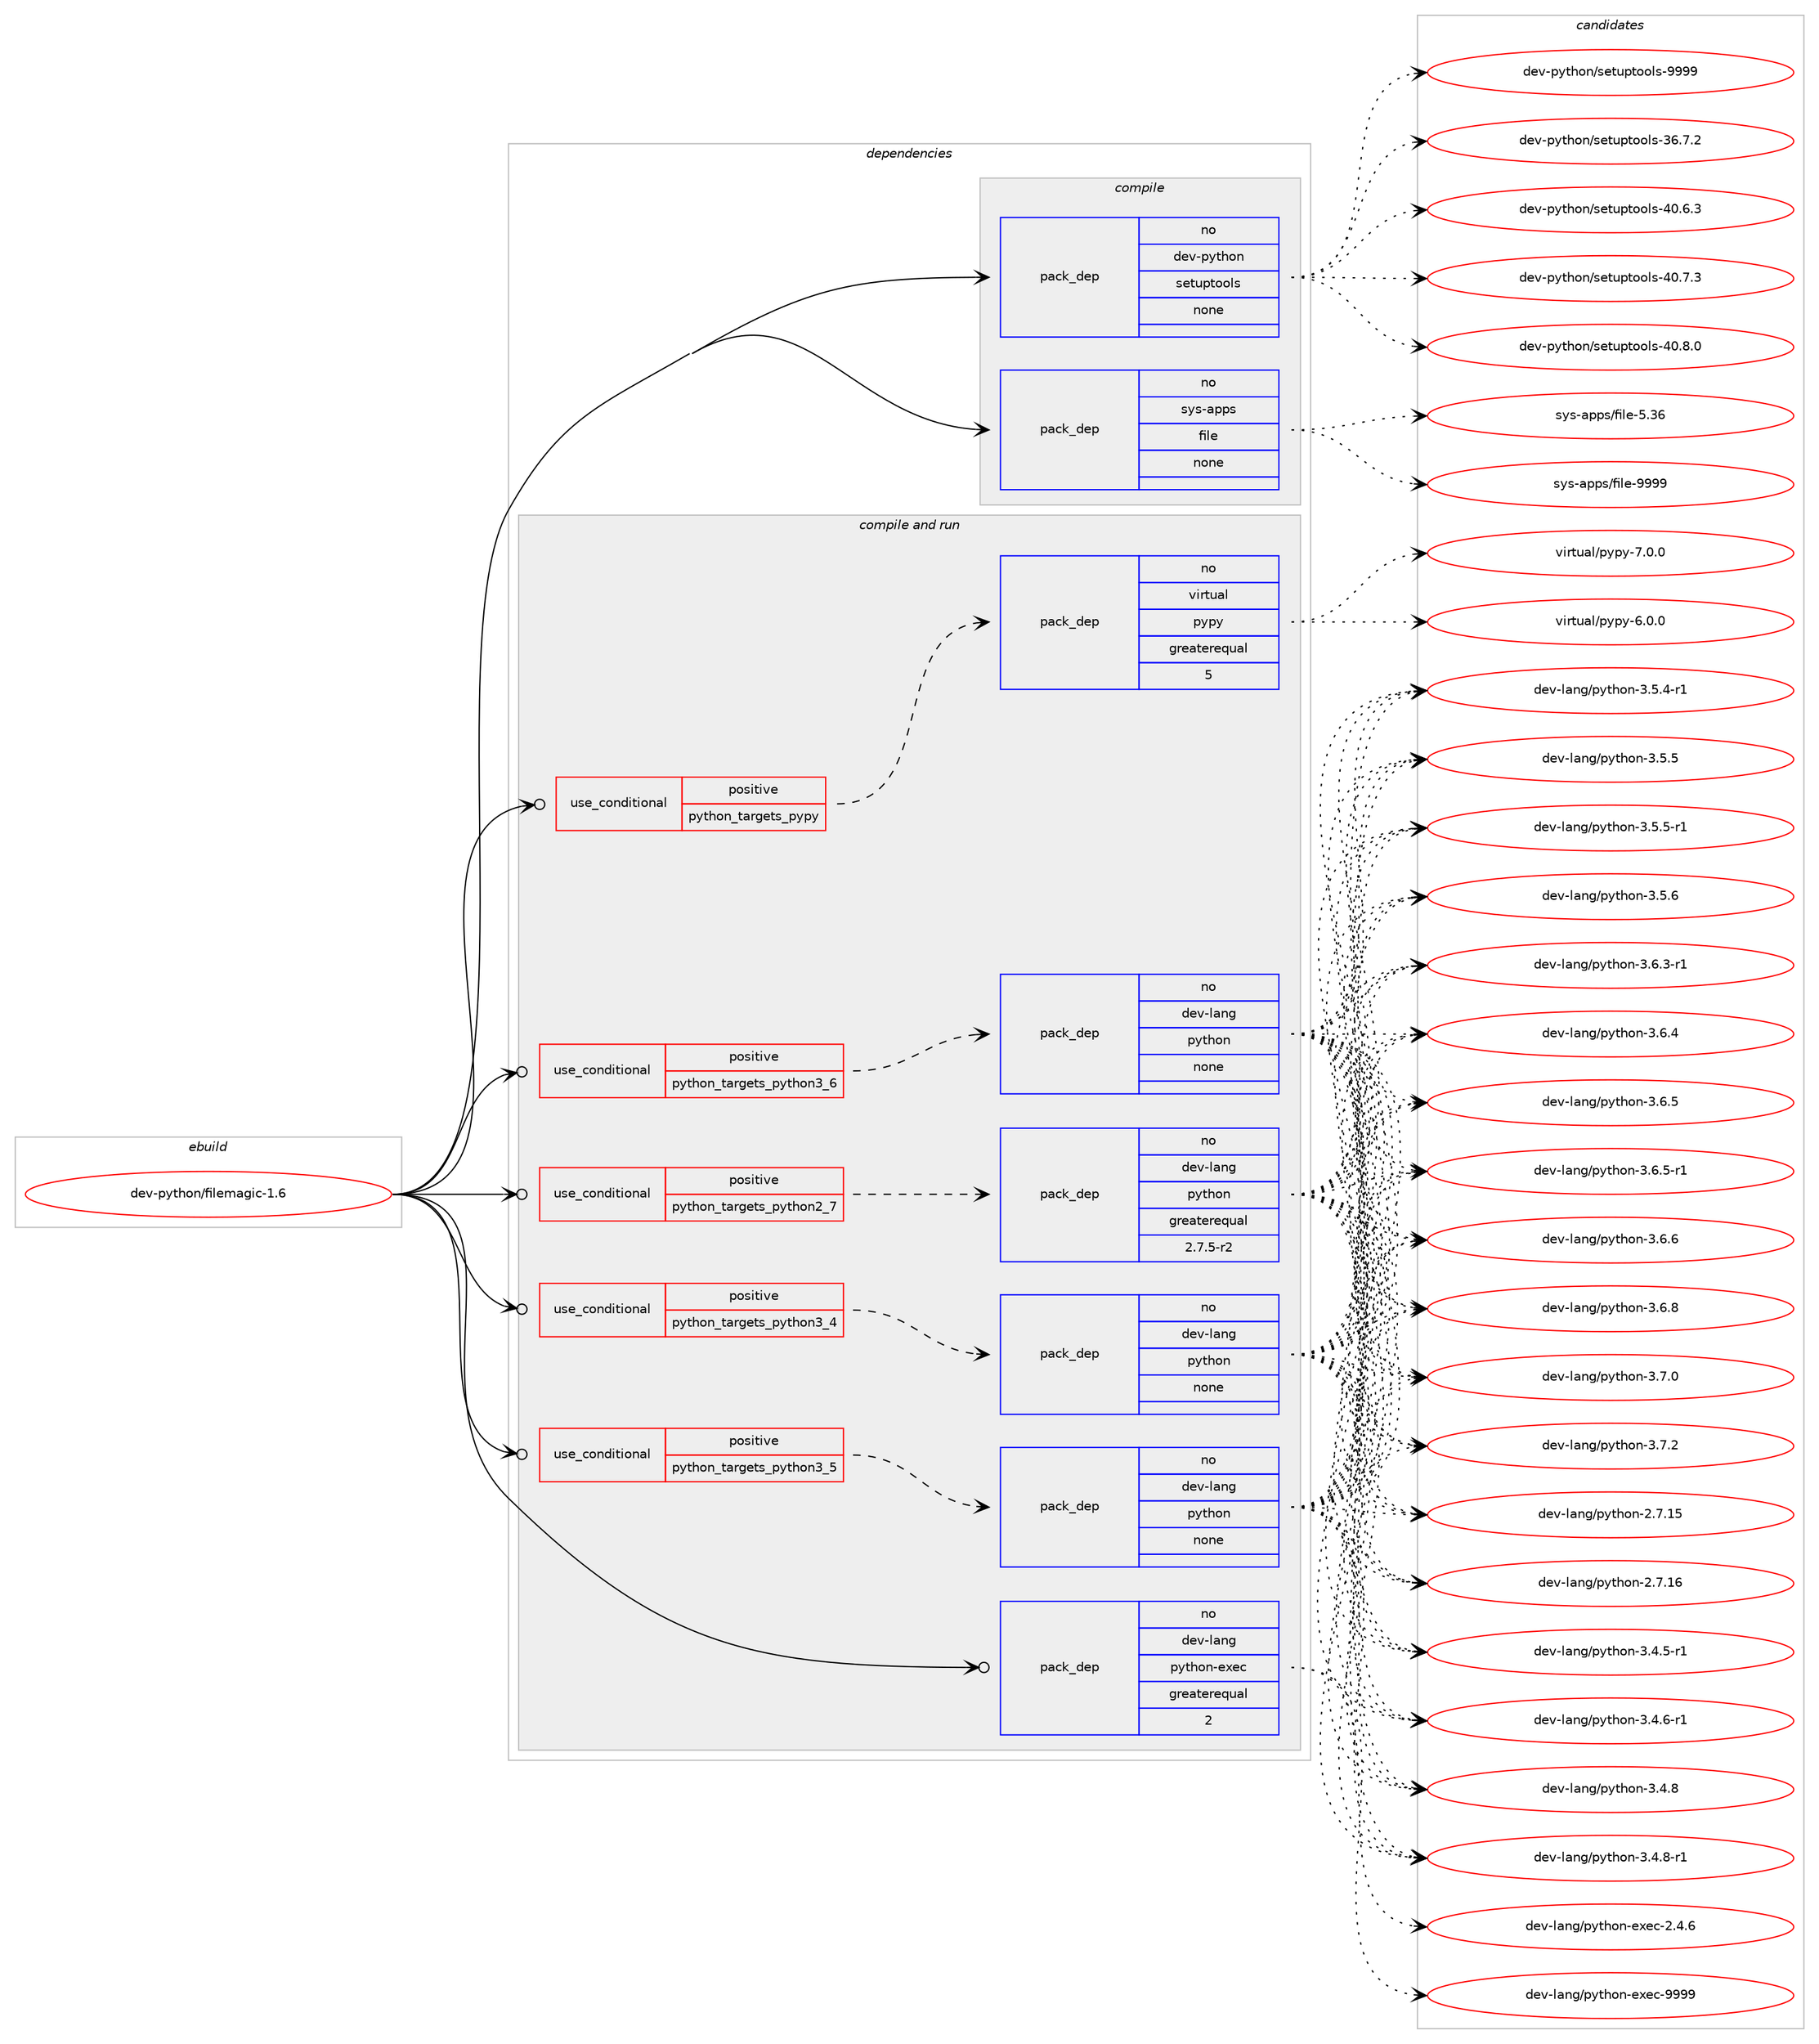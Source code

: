 digraph prolog {

# *************
# Graph options
# *************

newrank=true;
concentrate=true;
compound=true;
graph [rankdir=LR,fontname=Helvetica,fontsize=10,ranksep=1.5];#, ranksep=2.5, nodesep=0.2];
edge  [arrowhead=vee];
node  [fontname=Helvetica,fontsize=10];

# **********
# The ebuild
# **********

subgraph cluster_leftcol {
color=gray;
rank=same;
label=<<i>ebuild</i>>;
id [label="dev-python/filemagic-1.6", color=red, width=4, href="../dev-python/filemagic-1.6.svg"];
}

# ****************
# The dependencies
# ****************

subgraph cluster_midcol {
color=gray;
label=<<i>dependencies</i>>;
subgraph cluster_compile {
fillcolor="#eeeeee";
style=filled;
label=<<i>compile</i>>;
subgraph pack1011360 {
dependency1408789 [label=<<TABLE BORDER="0" CELLBORDER="1" CELLSPACING="0" CELLPADDING="4" WIDTH="220"><TR><TD ROWSPAN="6" CELLPADDING="30">pack_dep</TD></TR><TR><TD WIDTH="110">no</TD></TR><TR><TD>dev-python</TD></TR><TR><TD>setuptools</TD></TR><TR><TD>none</TD></TR><TR><TD></TD></TR></TABLE>>, shape=none, color=blue];
}
id:e -> dependency1408789:w [weight=20,style="solid",arrowhead="vee"];
subgraph pack1011361 {
dependency1408790 [label=<<TABLE BORDER="0" CELLBORDER="1" CELLSPACING="0" CELLPADDING="4" WIDTH="220"><TR><TD ROWSPAN="6" CELLPADDING="30">pack_dep</TD></TR><TR><TD WIDTH="110">no</TD></TR><TR><TD>sys-apps</TD></TR><TR><TD>file</TD></TR><TR><TD>none</TD></TR><TR><TD></TD></TR></TABLE>>, shape=none, color=blue];
}
id:e -> dependency1408790:w [weight=20,style="solid",arrowhead="vee"];
}
subgraph cluster_compileandrun {
fillcolor="#eeeeee";
style=filled;
label=<<i>compile and run</i>>;
subgraph cond374170 {
dependency1408791 [label=<<TABLE BORDER="0" CELLBORDER="1" CELLSPACING="0" CELLPADDING="4"><TR><TD ROWSPAN="3" CELLPADDING="10">use_conditional</TD></TR><TR><TD>positive</TD></TR><TR><TD>python_targets_pypy</TD></TR></TABLE>>, shape=none, color=red];
subgraph pack1011362 {
dependency1408792 [label=<<TABLE BORDER="0" CELLBORDER="1" CELLSPACING="0" CELLPADDING="4" WIDTH="220"><TR><TD ROWSPAN="6" CELLPADDING="30">pack_dep</TD></TR><TR><TD WIDTH="110">no</TD></TR><TR><TD>virtual</TD></TR><TR><TD>pypy</TD></TR><TR><TD>greaterequal</TD></TR><TR><TD>5</TD></TR></TABLE>>, shape=none, color=blue];
}
dependency1408791:e -> dependency1408792:w [weight=20,style="dashed",arrowhead="vee"];
}
id:e -> dependency1408791:w [weight=20,style="solid",arrowhead="odotvee"];
subgraph cond374171 {
dependency1408793 [label=<<TABLE BORDER="0" CELLBORDER="1" CELLSPACING="0" CELLPADDING="4"><TR><TD ROWSPAN="3" CELLPADDING="10">use_conditional</TD></TR><TR><TD>positive</TD></TR><TR><TD>python_targets_python2_7</TD></TR></TABLE>>, shape=none, color=red];
subgraph pack1011363 {
dependency1408794 [label=<<TABLE BORDER="0" CELLBORDER="1" CELLSPACING="0" CELLPADDING="4" WIDTH="220"><TR><TD ROWSPAN="6" CELLPADDING="30">pack_dep</TD></TR><TR><TD WIDTH="110">no</TD></TR><TR><TD>dev-lang</TD></TR><TR><TD>python</TD></TR><TR><TD>greaterequal</TD></TR><TR><TD>2.7.5-r2</TD></TR></TABLE>>, shape=none, color=blue];
}
dependency1408793:e -> dependency1408794:w [weight=20,style="dashed",arrowhead="vee"];
}
id:e -> dependency1408793:w [weight=20,style="solid",arrowhead="odotvee"];
subgraph cond374172 {
dependency1408795 [label=<<TABLE BORDER="0" CELLBORDER="1" CELLSPACING="0" CELLPADDING="4"><TR><TD ROWSPAN="3" CELLPADDING="10">use_conditional</TD></TR><TR><TD>positive</TD></TR><TR><TD>python_targets_python3_4</TD></TR></TABLE>>, shape=none, color=red];
subgraph pack1011364 {
dependency1408796 [label=<<TABLE BORDER="0" CELLBORDER="1" CELLSPACING="0" CELLPADDING="4" WIDTH="220"><TR><TD ROWSPAN="6" CELLPADDING="30">pack_dep</TD></TR><TR><TD WIDTH="110">no</TD></TR><TR><TD>dev-lang</TD></TR><TR><TD>python</TD></TR><TR><TD>none</TD></TR><TR><TD></TD></TR></TABLE>>, shape=none, color=blue];
}
dependency1408795:e -> dependency1408796:w [weight=20,style="dashed",arrowhead="vee"];
}
id:e -> dependency1408795:w [weight=20,style="solid",arrowhead="odotvee"];
subgraph cond374173 {
dependency1408797 [label=<<TABLE BORDER="0" CELLBORDER="1" CELLSPACING="0" CELLPADDING="4"><TR><TD ROWSPAN="3" CELLPADDING="10">use_conditional</TD></TR><TR><TD>positive</TD></TR><TR><TD>python_targets_python3_5</TD></TR></TABLE>>, shape=none, color=red];
subgraph pack1011365 {
dependency1408798 [label=<<TABLE BORDER="0" CELLBORDER="1" CELLSPACING="0" CELLPADDING="4" WIDTH="220"><TR><TD ROWSPAN="6" CELLPADDING="30">pack_dep</TD></TR><TR><TD WIDTH="110">no</TD></TR><TR><TD>dev-lang</TD></TR><TR><TD>python</TD></TR><TR><TD>none</TD></TR><TR><TD></TD></TR></TABLE>>, shape=none, color=blue];
}
dependency1408797:e -> dependency1408798:w [weight=20,style="dashed",arrowhead="vee"];
}
id:e -> dependency1408797:w [weight=20,style="solid",arrowhead="odotvee"];
subgraph cond374174 {
dependency1408799 [label=<<TABLE BORDER="0" CELLBORDER="1" CELLSPACING="0" CELLPADDING="4"><TR><TD ROWSPAN="3" CELLPADDING="10">use_conditional</TD></TR><TR><TD>positive</TD></TR><TR><TD>python_targets_python3_6</TD></TR></TABLE>>, shape=none, color=red];
subgraph pack1011366 {
dependency1408800 [label=<<TABLE BORDER="0" CELLBORDER="1" CELLSPACING="0" CELLPADDING="4" WIDTH="220"><TR><TD ROWSPAN="6" CELLPADDING="30">pack_dep</TD></TR><TR><TD WIDTH="110">no</TD></TR><TR><TD>dev-lang</TD></TR><TR><TD>python</TD></TR><TR><TD>none</TD></TR><TR><TD></TD></TR></TABLE>>, shape=none, color=blue];
}
dependency1408799:e -> dependency1408800:w [weight=20,style="dashed",arrowhead="vee"];
}
id:e -> dependency1408799:w [weight=20,style="solid",arrowhead="odotvee"];
subgraph pack1011367 {
dependency1408801 [label=<<TABLE BORDER="0" CELLBORDER="1" CELLSPACING="0" CELLPADDING="4" WIDTH="220"><TR><TD ROWSPAN="6" CELLPADDING="30">pack_dep</TD></TR><TR><TD WIDTH="110">no</TD></TR><TR><TD>dev-lang</TD></TR><TR><TD>python-exec</TD></TR><TR><TD>greaterequal</TD></TR><TR><TD>2</TD></TR></TABLE>>, shape=none, color=blue];
}
id:e -> dependency1408801:w [weight=20,style="solid",arrowhead="odotvee"];
}
subgraph cluster_run {
fillcolor="#eeeeee";
style=filled;
label=<<i>run</i>>;
}
}

# **************
# The candidates
# **************

subgraph cluster_choices {
rank=same;
color=gray;
label=<<i>candidates</i>>;

subgraph choice1011360 {
color=black;
nodesep=1;
choice100101118451121211161041111104711510111611711211611111110811545515446554650 [label="dev-python/setuptools-36.7.2", color=red, width=4,href="../dev-python/setuptools-36.7.2.svg"];
choice100101118451121211161041111104711510111611711211611111110811545524846544651 [label="dev-python/setuptools-40.6.3", color=red, width=4,href="../dev-python/setuptools-40.6.3.svg"];
choice100101118451121211161041111104711510111611711211611111110811545524846554651 [label="dev-python/setuptools-40.7.3", color=red, width=4,href="../dev-python/setuptools-40.7.3.svg"];
choice100101118451121211161041111104711510111611711211611111110811545524846564648 [label="dev-python/setuptools-40.8.0", color=red, width=4,href="../dev-python/setuptools-40.8.0.svg"];
choice10010111845112121116104111110471151011161171121161111111081154557575757 [label="dev-python/setuptools-9999", color=red, width=4,href="../dev-python/setuptools-9999.svg"];
dependency1408789:e -> choice100101118451121211161041111104711510111611711211611111110811545515446554650:w [style=dotted,weight="100"];
dependency1408789:e -> choice100101118451121211161041111104711510111611711211611111110811545524846544651:w [style=dotted,weight="100"];
dependency1408789:e -> choice100101118451121211161041111104711510111611711211611111110811545524846554651:w [style=dotted,weight="100"];
dependency1408789:e -> choice100101118451121211161041111104711510111611711211611111110811545524846564648:w [style=dotted,weight="100"];
dependency1408789:e -> choice10010111845112121116104111110471151011161171121161111111081154557575757:w [style=dotted,weight="100"];
}
subgraph choice1011361 {
color=black;
nodesep=1;
choice1151211154597112112115471021051081014553465154 [label="sys-apps/file-5.36", color=red, width=4,href="../sys-apps/file-5.36.svg"];
choice1151211154597112112115471021051081014557575757 [label="sys-apps/file-9999", color=red, width=4,href="../sys-apps/file-9999.svg"];
dependency1408790:e -> choice1151211154597112112115471021051081014553465154:w [style=dotted,weight="100"];
dependency1408790:e -> choice1151211154597112112115471021051081014557575757:w [style=dotted,weight="100"];
}
subgraph choice1011362 {
color=black;
nodesep=1;
choice1181051141161179710847112121112121455446484648 [label="virtual/pypy-6.0.0", color=red, width=4,href="../virtual/pypy-6.0.0.svg"];
choice1181051141161179710847112121112121455546484648 [label="virtual/pypy-7.0.0", color=red, width=4,href="../virtual/pypy-7.0.0.svg"];
dependency1408792:e -> choice1181051141161179710847112121112121455446484648:w [style=dotted,weight="100"];
dependency1408792:e -> choice1181051141161179710847112121112121455546484648:w [style=dotted,weight="100"];
}
subgraph choice1011363 {
color=black;
nodesep=1;
choice10010111845108971101034711212111610411111045504655464953 [label="dev-lang/python-2.7.15", color=red, width=4,href="../dev-lang/python-2.7.15.svg"];
choice10010111845108971101034711212111610411111045504655464954 [label="dev-lang/python-2.7.16", color=red, width=4,href="../dev-lang/python-2.7.16.svg"];
choice1001011184510897110103471121211161041111104551465246534511449 [label="dev-lang/python-3.4.5-r1", color=red, width=4,href="../dev-lang/python-3.4.5-r1.svg"];
choice1001011184510897110103471121211161041111104551465246544511449 [label="dev-lang/python-3.4.6-r1", color=red, width=4,href="../dev-lang/python-3.4.6-r1.svg"];
choice100101118451089711010347112121116104111110455146524656 [label="dev-lang/python-3.4.8", color=red, width=4,href="../dev-lang/python-3.4.8.svg"];
choice1001011184510897110103471121211161041111104551465246564511449 [label="dev-lang/python-3.4.8-r1", color=red, width=4,href="../dev-lang/python-3.4.8-r1.svg"];
choice1001011184510897110103471121211161041111104551465346524511449 [label="dev-lang/python-3.5.4-r1", color=red, width=4,href="../dev-lang/python-3.5.4-r1.svg"];
choice100101118451089711010347112121116104111110455146534653 [label="dev-lang/python-3.5.5", color=red, width=4,href="../dev-lang/python-3.5.5.svg"];
choice1001011184510897110103471121211161041111104551465346534511449 [label="dev-lang/python-3.5.5-r1", color=red, width=4,href="../dev-lang/python-3.5.5-r1.svg"];
choice100101118451089711010347112121116104111110455146534654 [label="dev-lang/python-3.5.6", color=red, width=4,href="../dev-lang/python-3.5.6.svg"];
choice1001011184510897110103471121211161041111104551465446514511449 [label="dev-lang/python-3.6.3-r1", color=red, width=4,href="../dev-lang/python-3.6.3-r1.svg"];
choice100101118451089711010347112121116104111110455146544652 [label="dev-lang/python-3.6.4", color=red, width=4,href="../dev-lang/python-3.6.4.svg"];
choice100101118451089711010347112121116104111110455146544653 [label="dev-lang/python-3.6.5", color=red, width=4,href="../dev-lang/python-3.6.5.svg"];
choice1001011184510897110103471121211161041111104551465446534511449 [label="dev-lang/python-3.6.5-r1", color=red, width=4,href="../dev-lang/python-3.6.5-r1.svg"];
choice100101118451089711010347112121116104111110455146544654 [label="dev-lang/python-3.6.6", color=red, width=4,href="../dev-lang/python-3.6.6.svg"];
choice100101118451089711010347112121116104111110455146544656 [label="dev-lang/python-3.6.8", color=red, width=4,href="../dev-lang/python-3.6.8.svg"];
choice100101118451089711010347112121116104111110455146554648 [label="dev-lang/python-3.7.0", color=red, width=4,href="../dev-lang/python-3.7.0.svg"];
choice100101118451089711010347112121116104111110455146554650 [label="dev-lang/python-3.7.2", color=red, width=4,href="../dev-lang/python-3.7.2.svg"];
dependency1408794:e -> choice10010111845108971101034711212111610411111045504655464953:w [style=dotted,weight="100"];
dependency1408794:e -> choice10010111845108971101034711212111610411111045504655464954:w [style=dotted,weight="100"];
dependency1408794:e -> choice1001011184510897110103471121211161041111104551465246534511449:w [style=dotted,weight="100"];
dependency1408794:e -> choice1001011184510897110103471121211161041111104551465246544511449:w [style=dotted,weight="100"];
dependency1408794:e -> choice100101118451089711010347112121116104111110455146524656:w [style=dotted,weight="100"];
dependency1408794:e -> choice1001011184510897110103471121211161041111104551465246564511449:w [style=dotted,weight="100"];
dependency1408794:e -> choice1001011184510897110103471121211161041111104551465346524511449:w [style=dotted,weight="100"];
dependency1408794:e -> choice100101118451089711010347112121116104111110455146534653:w [style=dotted,weight="100"];
dependency1408794:e -> choice1001011184510897110103471121211161041111104551465346534511449:w [style=dotted,weight="100"];
dependency1408794:e -> choice100101118451089711010347112121116104111110455146534654:w [style=dotted,weight="100"];
dependency1408794:e -> choice1001011184510897110103471121211161041111104551465446514511449:w [style=dotted,weight="100"];
dependency1408794:e -> choice100101118451089711010347112121116104111110455146544652:w [style=dotted,weight="100"];
dependency1408794:e -> choice100101118451089711010347112121116104111110455146544653:w [style=dotted,weight="100"];
dependency1408794:e -> choice1001011184510897110103471121211161041111104551465446534511449:w [style=dotted,weight="100"];
dependency1408794:e -> choice100101118451089711010347112121116104111110455146544654:w [style=dotted,weight="100"];
dependency1408794:e -> choice100101118451089711010347112121116104111110455146544656:w [style=dotted,weight="100"];
dependency1408794:e -> choice100101118451089711010347112121116104111110455146554648:w [style=dotted,weight="100"];
dependency1408794:e -> choice100101118451089711010347112121116104111110455146554650:w [style=dotted,weight="100"];
}
subgraph choice1011364 {
color=black;
nodesep=1;
choice10010111845108971101034711212111610411111045504655464953 [label="dev-lang/python-2.7.15", color=red, width=4,href="../dev-lang/python-2.7.15.svg"];
choice10010111845108971101034711212111610411111045504655464954 [label="dev-lang/python-2.7.16", color=red, width=4,href="../dev-lang/python-2.7.16.svg"];
choice1001011184510897110103471121211161041111104551465246534511449 [label="dev-lang/python-3.4.5-r1", color=red, width=4,href="../dev-lang/python-3.4.5-r1.svg"];
choice1001011184510897110103471121211161041111104551465246544511449 [label="dev-lang/python-3.4.6-r1", color=red, width=4,href="../dev-lang/python-3.4.6-r1.svg"];
choice100101118451089711010347112121116104111110455146524656 [label="dev-lang/python-3.4.8", color=red, width=4,href="../dev-lang/python-3.4.8.svg"];
choice1001011184510897110103471121211161041111104551465246564511449 [label="dev-lang/python-3.4.8-r1", color=red, width=4,href="../dev-lang/python-3.4.8-r1.svg"];
choice1001011184510897110103471121211161041111104551465346524511449 [label="dev-lang/python-3.5.4-r1", color=red, width=4,href="../dev-lang/python-3.5.4-r1.svg"];
choice100101118451089711010347112121116104111110455146534653 [label="dev-lang/python-3.5.5", color=red, width=4,href="../dev-lang/python-3.5.5.svg"];
choice1001011184510897110103471121211161041111104551465346534511449 [label="dev-lang/python-3.5.5-r1", color=red, width=4,href="../dev-lang/python-3.5.5-r1.svg"];
choice100101118451089711010347112121116104111110455146534654 [label="dev-lang/python-3.5.6", color=red, width=4,href="../dev-lang/python-3.5.6.svg"];
choice1001011184510897110103471121211161041111104551465446514511449 [label="dev-lang/python-3.6.3-r1", color=red, width=4,href="../dev-lang/python-3.6.3-r1.svg"];
choice100101118451089711010347112121116104111110455146544652 [label="dev-lang/python-3.6.4", color=red, width=4,href="../dev-lang/python-3.6.4.svg"];
choice100101118451089711010347112121116104111110455146544653 [label="dev-lang/python-3.6.5", color=red, width=4,href="../dev-lang/python-3.6.5.svg"];
choice1001011184510897110103471121211161041111104551465446534511449 [label="dev-lang/python-3.6.5-r1", color=red, width=4,href="../dev-lang/python-3.6.5-r1.svg"];
choice100101118451089711010347112121116104111110455146544654 [label="dev-lang/python-3.6.6", color=red, width=4,href="../dev-lang/python-3.6.6.svg"];
choice100101118451089711010347112121116104111110455146544656 [label="dev-lang/python-3.6.8", color=red, width=4,href="../dev-lang/python-3.6.8.svg"];
choice100101118451089711010347112121116104111110455146554648 [label="dev-lang/python-3.7.0", color=red, width=4,href="../dev-lang/python-3.7.0.svg"];
choice100101118451089711010347112121116104111110455146554650 [label="dev-lang/python-3.7.2", color=red, width=4,href="../dev-lang/python-3.7.2.svg"];
dependency1408796:e -> choice10010111845108971101034711212111610411111045504655464953:w [style=dotted,weight="100"];
dependency1408796:e -> choice10010111845108971101034711212111610411111045504655464954:w [style=dotted,weight="100"];
dependency1408796:e -> choice1001011184510897110103471121211161041111104551465246534511449:w [style=dotted,weight="100"];
dependency1408796:e -> choice1001011184510897110103471121211161041111104551465246544511449:w [style=dotted,weight="100"];
dependency1408796:e -> choice100101118451089711010347112121116104111110455146524656:w [style=dotted,weight="100"];
dependency1408796:e -> choice1001011184510897110103471121211161041111104551465246564511449:w [style=dotted,weight="100"];
dependency1408796:e -> choice1001011184510897110103471121211161041111104551465346524511449:w [style=dotted,weight="100"];
dependency1408796:e -> choice100101118451089711010347112121116104111110455146534653:w [style=dotted,weight="100"];
dependency1408796:e -> choice1001011184510897110103471121211161041111104551465346534511449:w [style=dotted,weight="100"];
dependency1408796:e -> choice100101118451089711010347112121116104111110455146534654:w [style=dotted,weight="100"];
dependency1408796:e -> choice1001011184510897110103471121211161041111104551465446514511449:w [style=dotted,weight="100"];
dependency1408796:e -> choice100101118451089711010347112121116104111110455146544652:w [style=dotted,weight="100"];
dependency1408796:e -> choice100101118451089711010347112121116104111110455146544653:w [style=dotted,weight="100"];
dependency1408796:e -> choice1001011184510897110103471121211161041111104551465446534511449:w [style=dotted,weight="100"];
dependency1408796:e -> choice100101118451089711010347112121116104111110455146544654:w [style=dotted,weight="100"];
dependency1408796:e -> choice100101118451089711010347112121116104111110455146544656:w [style=dotted,weight="100"];
dependency1408796:e -> choice100101118451089711010347112121116104111110455146554648:w [style=dotted,weight="100"];
dependency1408796:e -> choice100101118451089711010347112121116104111110455146554650:w [style=dotted,weight="100"];
}
subgraph choice1011365 {
color=black;
nodesep=1;
choice10010111845108971101034711212111610411111045504655464953 [label="dev-lang/python-2.7.15", color=red, width=4,href="../dev-lang/python-2.7.15.svg"];
choice10010111845108971101034711212111610411111045504655464954 [label="dev-lang/python-2.7.16", color=red, width=4,href="../dev-lang/python-2.7.16.svg"];
choice1001011184510897110103471121211161041111104551465246534511449 [label="dev-lang/python-3.4.5-r1", color=red, width=4,href="../dev-lang/python-3.4.5-r1.svg"];
choice1001011184510897110103471121211161041111104551465246544511449 [label="dev-lang/python-3.4.6-r1", color=red, width=4,href="../dev-lang/python-3.4.6-r1.svg"];
choice100101118451089711010347112121116104111110455146524656 [label="dev-lang/python-3.4.8", color=red, width=4,href="../dev-lang/python-3.4.8.svg"];
choice1001011184510897110103471121211161041111104551465246564511449 [label="dev-lang/python-3.4.8-r1", color=red, width=4,href="../dev-lang/python-3.4.8-r1.svg"];
choice1001011184510897110103471121211161041111104551465346524511449 [label="dev-lang/python-3.5.4-r1", color=red, width=4,href="../dev-lang/python-3.5.4-r1.svg"];
choice100101118451089711010347112121116104111110455146534653 [label="dev-lang/python-3.5.5", color=red, width=4,href="../dev-lang/python-3.5.5.svg"];
choice1001011184510897110103471121211161041111104551465346534511449 [label="dev-lang/python-3.5.5-r1", color=red, width=4,href="../dev-lang/python-3.5.5-r1.svg"];
choice100101118451089711010347112121116104111110455146534654 [label="dev-lang/python-3.5.6", color=red, width=4,href="../dev-lang/python-3.5.6.svg"];
choice1001011184510897110103471121211161041111104551465446514511449 [label="dev-lang/python-3.6.3-r1", color=red, width=4,href="../dev-lang/python-3.6.3-r1.svg"];
choice100101118451089711010347112121116104111110455146544652 [label="dev-lang/python-3.6.4", color=red, width=4,href="../dev-lang/python-3.6.4.svg"];
choice100101118451089711010347112121116104111110455146544653 [label="dev-lang/python-3.6.5", color=red, width=4,href="../dev-lang/python-3.6.5.svg"];
choice1001011184510897110103471121211161041111104551465446534511449 [label="dev-lang/python-3.6.5-r1", color=red, width=4,href="../dev-lang/python-3.6.5-r1.svg"];
choice100101118451089711010347112121116104111110455146544654 [label="dev-lang/python-3.6.6", color=red, width=4,href="../dev-lang/python-3.6.6.svg"];
choice100101118451089711010347112121116104111110455146544656 [label="dev-lang/python-3.6.8", color=red, width=4,href="../dev-lang/python-3.6.8.svg"];
choice100101118451089711010347112121116104111110455146554648 [label="dev-lang/python-3.7.0", color=red, width=4,href="../dev-lang/python-3.7.0.svg"];
choice100101118451089711010347112121116104111110455146554650 [label="dev-lang/python-3.7.2", color=red, width=4,href="../dev-lang/python-3.7.2.svg"];
dependency1408798:e -> choice10010111845108971101034711212111610411111045504655464953:w [style=dotted,weight="100"];
dependency1408798:e -> choice10010111845108971101034711212111610411111045504655464954:w [style=dotted,weight="100"];
dependency1408798:e -> choice1001011184510897110103471121211161041111104551465246534511449:w [style=dotted,weight="100"];
dependency1408798:e -> choice1001011184510897110103471121211161041111104551465246544511449:w [style=dotted,weight="100"];
dependency1408798:e -> choice100101118451089711010347112121116104111110455146524656:w [style=dotted,weight="100"];
dependency1408798:e -> choice1001011184510897110103471121211161041111104551465246564511449:w [style=dotted,weight="100"];
dependency1408798:e -> choice1001011184510897110103471121211161041111104551465346524511449:w [style=dotted,weight="100"];
dependency1408798:e -> choice100101118451089711010347112121116104111110455146534653:w [style=dotted,weight="100"];
dependency1408798:e -> choice1001011184510897110103471121211161041111104551465346534511449:w [style=dotted,weight="100"];
dependency1408798:e -> choice100101118451089711010347112121116104111110455146534654:w [style=dotted,weight="100"];
dependency1408798:e -> choice1001011184510897110103471121211161041111104551465446514511449:w [style=dotted,weight="100"];
dependency1408798:e -> choice100101118451089711010347112121116104111110455146544652:w [style=dotted,weight="100"];
dependency1408798:e -> choice100101118451089711010347112121116104111110455146544653:w [style=dotted,weight="100"];
dependency1408798:e -> choice1001011184510897110103471121211161041111104551465446534511449:w [style=dotted,weight="100"];
dependency1408798:e -> choice100101118451089711010347112121116104111110455146544654:w [style=dotted,weight="100"];
dependency1408798:e -> choice100101118451089711010347112121116104111110455146544656:w [style=dotted,weight="100"];
dependency1408798:e -> choice100101118451089711010347112121116104111110455146554648:w [style=dotted,weight="100"];
dependency1408798:e -> choice100101118451089711010347112121116104111110455146554650:w [style=dotted,weight="100"];
}
subgraph choice1011366 {
color=black;
nodesep=1;
choice10010111845108971101034711212111610411111045504655464953 [label="dev-lang/python-2.7.15", color=red, width=4,href="../dev-lang/python-2.7.15.svg"];
choice10010111845108971101034711212111610411111045504655464954 [label="dev-lang/python-2.7.16", color=red, width=4,href="../dev-lang/python-2.7.16.svg"];
choice1001011184510897110103471121211161041111104551465246534511449 [label="dev-lang/python-3.4.5-r1", color=red, width=4,href="../dev-lang/python-3.4.5-r1.svg"];
choice1001011184510897110103471121211161041111104551465246544511449 [label="dev-lang/python-3.4.6-r1", color=red, width=4,href="../dev-lang/python-3.4.6-r1.svg"];
choice100101118451089711010347112121116104111110455146524656 [label="dev-lang/python-3.4.8", color=red, width=4,href="../dev-lang/python-3.4.8.svg"];
choice1001011184510897110103471121211161041111104551465246564511449 [label="dev-lang/python-3.4.8-r1", color=red, width=4,href="../dev-lang/python-3.4.8-r1.svg"];
choice1001011184510897110103471121211161041111104551465346524511449 [label="dev-lang/python-3.5.4-r1", color=red, width=4,href="../dev-lang/python-3.5.4-r1.svg"];
choice100101118451089711010347112121116104111110455146534653 [label="dev-lang/python-3.5.5", color=red, width=4,href="../dev-lang/python-3.5.5.svg"];
choice1001011184510897110103471121211161041111104551465346534511449 [label="dev-lang/python-3.5.5-r1", color=red, width=4,href="../dev-lang/python-3.5.5-r1.svg"];
choice100101118451089711010347112121116104111110455146534654 [label="dev-lang/python-3.5.6", color=red, width=4,href="../dev-lang/python-3.5.6.svg"];
choice1001011184510897110103471121211161041111104551465446514511449 [label="dev-lang/python-3.6.3-r1", color=red, width=4,href="../dev-lang/python-3.6.3-r1.svg"];
choice100101118451089711010347112121116104111110455146544652 [label="dev-lang/python-3.6.4", color=red, width=4,href="../dev-lang/python-3.6.4.svg"];
choice100101118451089711010347112121116104111110455146544653 [label="dev-lang/python-3.6.5", color=red, width=4,href="../dev-lang/python-3.6.5.svg"];
choice1001011184510897110103471121211161041111104551465446534511449 [label="dev-lang/python-3.6.5-r1", color=red, width=4,href="../dev-lang/python-3.6.5-r1.svg"];
choice100101118451089711010347112121116104111110455146544654 [label="dev-lang/python-3.6.6", color=red, width=4,href="../dev-lang/python-3.6.6.svg"];
choice100101118451089711010347112121116104111110455146544656 [label="dev-lang/python-3.6.8", color=red, width=4,href="../dev-lang/python-3.6.8.svg"];
choice100101118451089711010347112121116104111110455146554648 [label="dev-lang/python-3.7.0", color=red, width=4,href="../dev-lang/python-3.7.0.svg"];
choice100101118451089711010347112121116104111110455146554650 [label="dev-lang/python-3.7.2", color=red, width=4,href="../dev-lang/python-3.7.2.svg"];
dependency1408800:e -> choice10010111845108971101034711212111610411111045504655464953:w [style=dotted,weight="100"];
dependency1408800:e -> choice10010111845108971101034711212111610411111045504655464954:w [style=dotted,weight="100"];
dependency1408800:e -> choice1001011184510897110103471121211161041111104551465246534511449:w [style=dotted,weight="100"];
dependency1408800:e -> choice1001011184510897110103471121211161041111104551465246544511449:w [style=dotted,weight="100"];
dependency1408800:e -> choice100101118451089711010347112121116104111110455146524656:w [style=dotted,weight="100"];
dependency1408800:e -> choice1001011184510897110103471121211161041111104551465246564511449:w [style=dotted,weight="100"];
dependency1408800:e -> choice1001011184510897110103471121211161041111104551465346524511449:w [style=dotted,weight="100"];
dependency1408800:e -> choice100101118451089711010347112121116104111110455146534653:w [style=dotted,weight="100"];
dependency1408800:e -> choice1001011184510897110103471121211161041111104551465346534511449:w [style=dotted,weight="100"];
dependency1408800:e -> choice100101118451089711010347112121116104111110455146534654:w [style=dotted,weight="100"];
dependency1408800:e -> choice1001011184510897110103471121211161041111104551465446514511449:w [style=dotted,weight="100"];
dependency1408800:e -> choice100101118451089711010347112121116104111110455146544652:w [style=dotted,weight="100"];
dependency1408800:e -> choice100101118451089711010347112121116104111110455146544653:w [style=dotted,weight="100"];
dependency1408800:e -> choice1001011184510897110103471121211161041111104551465446534511449:w [style=dotted,weight="100"];
dependency1408800:e -> choice100101118451089711010347112121116104111110455146544654:w [style=dotted,weight="100"];
dependency1408800:e -> choice100101118451089711010347112121116104111110455146544656:w [style=dotted,weight="100"];
dependency1408800:e -> choice100101118451089711010347112121116104111110455146554648:w [style=dotted,weight="100"];
dependency1408800:e -> choice100101118451089711010347112121116104111110455146554650:w [style=dotted,weight="100"];
}
subgraph choice1011367 {
color=black;
nodesep=1;
choice1001011184510897110103471121211161041111104510112010199455046524654 [label="dev-lang/python-exec-2.4.6", color=red, width=4,href="../dev-lang/python-exec-2.4.6.svg"];
choice10010111845108971101034711212111610411111045101120101994557575757 [label="dev-lang/python-exec-9999", color=red, width=4,href="../dev-lang/python-exec-9999.svg"];
dependency1408801:e -> choice1001011184510897110103471121211161041111104510112010199455046524654:w [style=dotted,weight="100"];
dependency1408801:e -> choice10010111845108971101034711212111610411111045101120101994557575757:w [style=dotted,weight="100"];
}
}

}
